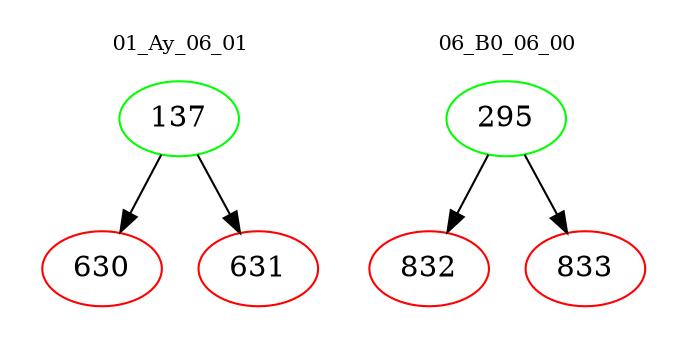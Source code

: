 digraph{
subgraph cluster_0 {
color = white
label = "01_Ay_06_01";
fontsize=10;
T0_137 [label="137", color="green"]
T0_137 -> T0_630 [color="black"]
T0_630 [label="630", color="red"]
T0_137 -> T0_631 [color="black"]
T0_631 [label="631", color="red"]
}
subgraph cluster_1 {
color = white
label = "06_B0_06_00";
fontsize=10;
T1_295 [label="295", color="green"]
T1_295 -> T1_832 [color="black"]
T1_832 [label="832", color="red"]
T1_295 -> T1_833 [color="black"]
T1_833 [label="833", color="red"]
}
}

